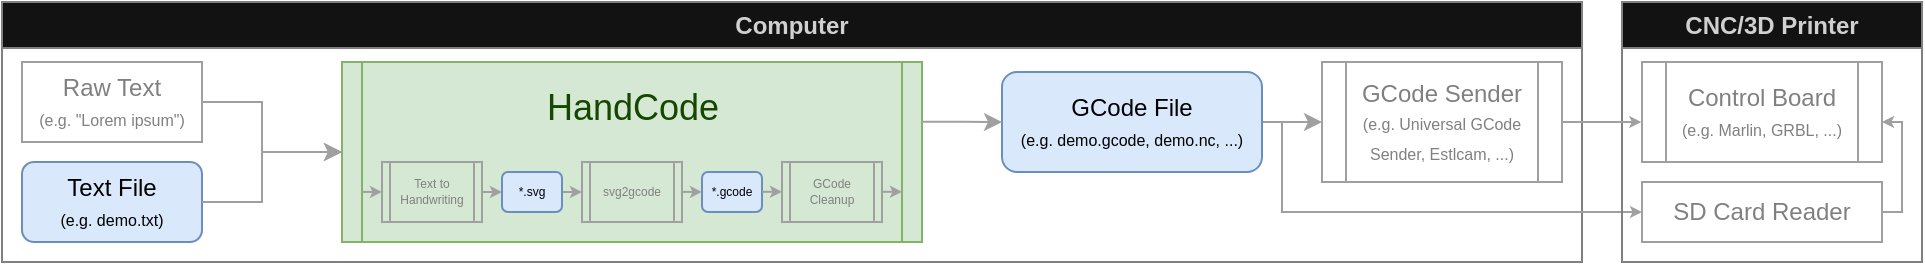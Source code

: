 <mxfile version="21.6.5" type="device">
  <diagram name="Seite-1" id="Llcf0wU5-I7FdMxQEXYU">
    <mxGraphModel dx="989" dy="549" grid="1" gridSize="10" guides="1" tooltips="1" connect="1" arrows="1" fold="1" page="1" pageScale="1" pageWidth="827" pageHeight="1169" math="0" shadow="0">
      <root>
        <mxCell id="0" />
        <mxCell id="1" parent="0" />
        <mxCell id="yo9vmSVmJTYEfxWX2iS3-10" value="Computer" style="swimlane;whiteSpace=wrap;html=1;startSize=23;fillColor=#121212;fontColor=#D0D0D0;fillStyle=auto;strokeColor=#808080;" vertex="1" parent="1">
          <mxGeometry x="10" y="10" width="790" height="130" as="geometry">
            <mxRectangle x="10" y="10" width="90" height="30" as="alternateBounds" />
          </mxGeometry>
        </mxCell>
        <mxCell id="yo9vmSVmJTYEfxWX2iS3-1" value="Raw Text&lt;br&gt;&lt;font style=&quot;font-size: 8px;&quot;&gt;(e.g. &quot;Lorem ipsum&quot;)&lt;/font&gt;" style="rounded=0;whiteSpace=wrap;html=1;strokeColor=#A0A0A0;fontColor=#808080;" vertex="1" parent="yo9vmSVmJTYEfxWX2iS3-10">
          <mxGeometry x="10" y="30" width="90" height="40" as="geometry" />
        </mxCell>
        <mxCell id="yo9vmSVmJTYEfxWX2iS3-3" value="Text File&lt;br&gt;&lt;font style=&quot;font-size: 8px;&quot;&gt;(e.g. demo.txt)&lt;/font&gt;" style="rounded=1;whiteSpace=wrap;html=1;strokeColor=#6c8ebf;fillColor=#dae8fc;" vertex="1" parent="yo9vmSVmJTYEfxWX2iS3-10">
          <mxGeometry x="10" y="80" width="90" height="40" as="geometry" />
        </mxCell>
        <mxCell id="yo9vmSVmJTYEfxWX2iS3-5" value="&lt;font style=&quot;font-size: 18px;&quot;&gt;HandCode&lt;br&gt;&lt;br&gt;&lt;br&gt;&lt;/font&gt;" style="shape=process;whiteSpace=wrap;html=1;backgroundOutline=1;size=0.034;strokeColor=#82b366;fillColor=#d5e8d4;fontColor=#154700;" vertex="1" parent="yo9vmSVmJTYEfxWX2iS3-10">
          <mxGeometry x="170" y="30" width="290" height="90" as="geometry" />
        </mxCell>
        <mxCell id="yo9vmSVmJTYEfxWX2iS3-6" value="" style="endArrow=classic;html=1;rounded=0;exitX=1;exitY=0.5;exitDx=0;exitDy=0;entryX=0;entryY=0.5;entryDx=0;entryDy=0;strokeColor=#A0A0A0;" edge="1" parent="yo9vmSVmJTYEfxWX2iS3-10" source="yo9vmSVmJTYEfxWX2iS3-1" target="yo9vmSVmJTYEfxWX2iS3-5">
          <mxGeometry width="50" height="50" relative="1" as="geometry">
            <mxPoint x="320" y="270" as="sourcePoint" />
            <mxPoint x="370" y="220" as="targetPoint" />
            <Array as="points">
              <mxPoint x="130" y="50" />
              <mxPoint x="130" y="75" />
            </Array>
          </mxGeometry>
        </mxCell>
        <mxCell id="yo9vmSVmJTYEfxWX2iS3-7" value="" style="endArrow=classic;html=1;rounded=0;exitX=1;exitY=0.5;exitDx=0;exitDy=0;entryX=0;entryY=0.5;entryDx=0;entryDy=0;strokeColor=#A0A0A0;" edge="1" parent="yo9vmSVmJTYEfxWX2iS3-10" source="yo9vmSVmJTYEfxWX2iS3-3" target="yo9vmSVmJTYEfxWX2iS3-5">
          <mxGeometry width="50" height="50" relative="1" as="geometry">
            <mxPoint x="110" y="80" as="sourcePoint" />
            <mxPoint x="180" y="105" as="targetPoint" />
            <Array as="points">
              <mxPoint x="130" y="100" />
              <mxPoint x="130" y="75" />
            </Array>
          </mxGeometry>
        </mxCell>
        <mxCell id="yo9vmSVmJTYEfxWX2iS3-27" style="edgeStyle=orthogonalEdgeStyle;rounded=0;orthogonalLoop=1;jettySize=auto;html=1;exitX=1;exitY=0.5;exitDx=0;exitDy=0;entryX=0;entryY=0.5;entryDx=0;entryDy=0;strokeColor=#a0a0a0;" edge="1" parent="yo9vmSVmJTYEfxWX2iS3-10" source="yo9vmSVmJTYEfxWX2iS3-8" target="yo9vmSVmJTYEfxWX2iS3-26">
          <mxGeometry relative="1" as="geometry" />
        </mxCell>
        <mxCell id="yo9vmSVmJTYEfxWX2iS3-8" value="GCode File&lt;br&gt;&lt;font style=&quot;font-size: 8px;&quot;&gt;(e.g. demo.gcode, demo.nc, ...)&lt;/font&gt;" style="rounded=1;whiteSpace=wrap;html=1;strokeColor=#6c8ebf;fillColor=#dae8fc;" vertex="1" parent="yo9vmSVmJTYEfxWX2iS3-10">
          <mxGeometry x="500" y="35" width="130" height="50" as="geometry" />
        </mxCell>
        <mxCell id="yo9vmSVmJTYEfxWX2iS3-18" style="edgeStyle=orthogonalEdgeStyle;rounded=0;orthogonalLoop=1;jettySize=auto;html=1;exitX=1;exitY=0.5;exitDx=0;exitDy=0;entryX=0;entryY=0.5;entryDx=0;entryDy=0;endSize=3;strokeColor=#A0a0a0;" edge="1" parent="yo9vmSVmJTYEfxWX2iS3-10" source="yo9vmSVmJTYEfxWX2iS3-12" target="yo9vmSVmJTYEfxWX2iS3-16">
          <mxGeometry relative="1" as="geometry" />
        </mxCell>
        <mxCell id="yo9vmSVmJTYEfxWX2iS3-12" value="Text to Handwriting" style="shape=process;whiteSpace=wrap;html=1;backgroundOutline=1;fontColor=#808080;strokeColor=#A0A0A0;fontSize=6;size=0.083;fillColor=none;" vertex="1" parent="yo9vmSVmJTYEfxWX2iS3-10">
          <mxGeometry x="190" y="80" width="50" height="30" as="geometry" />
        </mxCell>
        <mxCell id="yo9vmSVmJTYEfxWX2iS3-13" value="svg2gcode" style="shape=process;whiteSpace=wrap;html=1;backgroundOutline=1;fontColor=#808080;strokeColor=#A0A0A0;fontSize=6;size=0.083;fillColor=none;" vertex="1" parent="yo9vmSVmJTYEfxWX2iS3-10">
          <mxGeometry x="290" y="80" width="50" height="30" as="geometry" />
        </mxCell>
        <mxCell id="yo9vmSVmJTYEfxWX2iS3-14" value="GCode Cleanup" style="shape=process;whiteSpace=wrap;html=1;backgroundOutline=1;fontColor=#808080;strokeColor=#A0A0A0;fontSize=6;size=0.083;fillColor=none;" vertex="1" parent="yo9vmSVmJTYEfxWX2iS3-10">
          <mxGeometry x="390" y="80" width="50" height="30" as="geometry" />
        </mxCell>
        <mxCell id="yo9vmSVmJTYEfxWX2iS3-19" style="edgeStyle=orthogonalEdgeStyle;rounded=0;orthogonalLoop=1;jettySize=auto;html=1;exitX=1;exitY=0.5;exitDx=0;exitDy=0;entryX=0;entryY=0.5;entryDx=0;entryDy=0;strokeWidth=1;jumpSize=6;endSize=3;strokeColor=#a0a0a0;" edge="1" parent="yo9vmSVmJTYEfxWX2iS3-10" source="yo9vmSVmJTYEfxWX2iS3-16" target="yo9vmSVmJTYEfxWX2iS3-13">
          <mxGeometry relative="1" as="geometry" />
        </mxCell>
        <mxCell id="yo9vmSVmJTYEfxWX2iS3-16" value="*.svg" style="rounded=1;whiteSpace=wrap;html=1;strokeColor=#6c8ebf;fontSize=6;fillColor=#dae8fc;" vertex="1" parent="yo9vmSVmJTYEfxWX2iS3-10">
          <mxGeometry x="250" y="85" width="30" height="20" as="geometry" />
        </mxCell>
        <mxCell id="yo9vmSVmJTYEfxWX2iS3-17" value="*.gcode" style="rounded=1;whiteSpace=wrap;html=1;strokeColor=#6c8ebf;fontSize=6;fillColor=#dae8fc;" vertex="1" parent="yo9vmSVmJTYEfxWX2iS3-10">
          <mxGeometry x="350" y="85" width="30" height="20" as="geometry" />
        </mxCell>
        <mxCell id="yo9vmSVmJTYEfxWX2iS3-22" style="edgeStyle=orthogonalEdgeStyle;rounded=0;orthogonalLoop=1;jettySize=auto;html=1;exitX=1;exitY=0.5;exitDx=0;exitDy=0;entryX=0;entryY=0.5;entryDx=0;entryDy=0;endSize=3;strokeColor=#A0a0a0;" edge="1" parent="yo9vmSVmJTYEfxWX2iS3-10">
          <mxGeometry relative="1" as="geometry">
            <mxPoint x="180" y="94.96" as="sourcePoint" />
            <mxPoint x="190" y="94.96" as="targetPoint" />
          </mxGeometry>
        </mxCell>
        <mxCell id="yo9vmSVmJTYEfxWX2iS3-23" style="edgeStyle=orthogonalEdgeStyle;rounded=0;orthogonalLoop=1;jettySize=auto;html=1;exitX=1;exitY=0.5;exitDx=0;exitDy=0;entryX=0;entryY=0.5;entryDx=0;entryDy=0;strokeWidth=1;jumpSize=6;endSize=3;strokeColor=#a0a0a0;" edge="1" parent="yo9vmSVmJTYEfxWX2iS3-10">
          <mxGeometry relative="1" as="geometry">
            <mxPoint x="340" y="94.95" as="sourcePoint" />
            <mxPoint x="350" y="94.95" as="targetPoint" />
          </mxGeometry>
        </mxCell>
        <mxCell id="yo9vmSVmJTYEfxWX2iS3-24" style="edgeStyle=orthogonalEdgeStyle;rounded=0;orthogonalLoop=1;jettySize=auto;html=1;exitX=1;exitY=0.5;exitDx=0;exitDy=0;entryX=0;entryY=0.5;entryDx=0;entryDy=0;strokeWidth=1;jumpSize=6;endSize=3;strokeColor=#a0a0a0;" edge="1" parent="yo9vmSVmJTYEfxWX2iS3-10">
          <mxGeometry relative="1" as="geometry">
            <mxPoint x="380" y="94.9" as="sourcePoint" />
            <mxPoint x="390" y="94.9" as="targetPoint" />
          </mxGeometry>
        </mxCell>
        <mxCell id="yo9vmSVmJTYEfxWX2iS3-25" style="edgeStyle=orthogonalEdgeStyle;rounded=0;orthogonalLoop=1;jettySize=auto;html=1;exitX=1;exitY=0.5;exitDx=0;exitDy=0;entryX=0;entryY=0.5;entryDx=0;entryDy=0;strokeWidth=1;jumpSize=6;endSize=3;strokeColor=#a0a0a0;" edge="1" parent="yo9vmSVmJTYEfxWX2iS3-10">
          <mxGeometry relative="1" as="geometry">
            <mxPoint x="440" y="94.9" as="sourcePoint" />
            <mxPoint x="450" y="94.9" as="targetPoint" />
          </mxGeometry>
        </mxCell>
        <mxCell id="yo9vmSVmJTYEfxWX2iS3-26" value="GCode Sender&lt;br&gt;&lt;font style=&quot;font-size: 8px;&quot;&gt;(e.g. Universal GCode Sender, Estlcam, ...)&lt;/font&gt;" style="shape=process;whiteSpace=wrap;html=1;backgroundOutline=1;strokeColor=#a0a0a0;fontColor=#808080;" vertex="1" parent="yo9vmSVmJTYEfxWX2iS3-10">
          <mxGeometry x="660" y="30" width="120" height="60" as="geometry" />
        </mxCell>
        <mxCell id="yo9vmSVmJTYEfxWX2iS3-32" style="edgeStyle=orthogonalEdgeStyle;rounded=0;orthogonalLoop=1;jettySize=auto;html=1;exitX=0.999;exitY=0.332;exitDx=0;exitDy=0;entryX=0;entryY=0.5;entryDx=0;entryDy=0;strokeColor=#a0a0a0;exitPerimeter=0;" edge="1" parent="yo9vmSVmJTYEfxWX2iS3-10" source="yo9vmSVmJTYEfxWX2iS3-5" target="yo9vmSVmJTYEfxWX2iS3-8">
          <mxGeometry relative="1" as="geometry">
            <mxPoint x="470" y="79.9" as="sourcePoint" />
            <mxPoint x="500" y="79.9" as="targetPoint" />
            <Array as="points" />
          </mxGeometry>
        </mxCell>
        <mxCell id="yo9vmSVmJTYEfxWX2iS3-35" value="" style="endArrow=classic;html=1;rounded=0;entryX=0;entryY=0.5;entryDx=0;entryDy=0;strokeColor=#a0a0a0;startSize=4;endSize=3;" edge="1" parent="yo9vmSVmJTYEfxWX2iS3-10" target="yo9vmSVmJTYEfxWX2iS3-29">
          <mxGeometry width="50" height="50" relative="1" as="geometry">
            <mxPoint x="640" y="60" as="sourcePoint" />
            <mxPoint x="830" y="110" as="targetPoint" />
            <Array as="points">
              <mxPoint x="640" y="105" />
            </Array>
          </mxGeometry>
        </mxCell>
        <mxCell id="yo9vmSVmJTYEfxWX2iS3-28" value="CNC/3D Printer" style="swimlane;whiteSpace=wrap;html=1;fillColor=#121212;fontColor=#d0d0d0;strokeColor=#808080;" vertex="1" parent="1">
          <mxGeometry x="820" y="10" width="150" height="130" as="geometry" />
        </mxCell>
        <mxCell id="yo9vmSVmJTYEfxWX2iS3-29" value="SD Card Reader" style="rounded=0;whiteSpace=wrap;html=1;fontColor=#808080;strokeColor=#a0a0a0;" vertex="1" parent="yo9vmSVmJTYEfxWX2iS3-28">
          <mxGeometry x="10" y="90" width="120" height="30" as="geometry" />
        </mxCell>
        <mxCell id="yo9vmSVmJTYEfxWX2iS3-37" value="Control Board&lt;br&gt;&lt;font style=&quot;font-size: 8px;&quot;&gt;(e.g. Marlin, GRBL, ...)&lt;/font&gt;" style="shape=process;whiteSpace=wrap;html=1;backgroundOutline=1;strokeColor=#a0a0a0;fontColor=#808080;" vertex="1" parent="yo9vmSVmJTYEfxWX2iS3-28">
          <mxGeometry x="10" y="30" width="120" height="50" as="geometry" />
        </mxCell>
        <mxCell id="yo9vmSVmJTYEfxWX2iS3-39" value="" style="endArrow=classic;html=1;rounded=0;exitX=1;exitY=0.5;exitDx=0;exitDy=0;entryX=0.998;entryY=0.718;entryDx=0;entryDy=0;entryPerimeter=0;strokeColor=#a0a0a0;endSize=3;" edge="1" parent="yo9vmSVmJTYEfxWX2iS3-28" source="yo9vmSVmJTYEfxWX2iS3-29">
          <mxGeometry width="50" height="50" relative="1" as="geometry">
            <mxPoint x="130.24" y="106.92" as="sourcePoint" />
            <mxPoint x="130" y="60.0" as="targetPoint" />
            <Array as="points">
              <mxPoint x="140" y="105" />
              <mxPoint x="140" y="60" />
            </Array>
          </mxGeometry>
        </mxCell>
        <mxCell id="yo9vmSVmJTYEfxWX2iS3-38" value="" style="endArrow=classic;html=1;rounded=0;exitX=1;exitY=0.5;exitDx=0;exitDy=0;entryX=-0.003;entryY=0.6;entryDx=0;entryDy=0;entryPerimeter=0;strokeColor=#a0a0a0;endSize=3;" edge="1" parent="1" source="yo9vmSVmJTYEfxWX2iS3-26" target="yo9vmSVmJTYEfxWX2iS3-37">
          <mxGeometry width="50" height="50" relative="1" as="geometry">
            <mxPoint x="780" y="110" as="sourcePoint" />
            <mxPoint x="820" y="90" as="targetPoint" />
          </mxGeometry>
        </mxCell>
      </root>
    </mxGraphModel>
  </diagram>
</mxfile>
